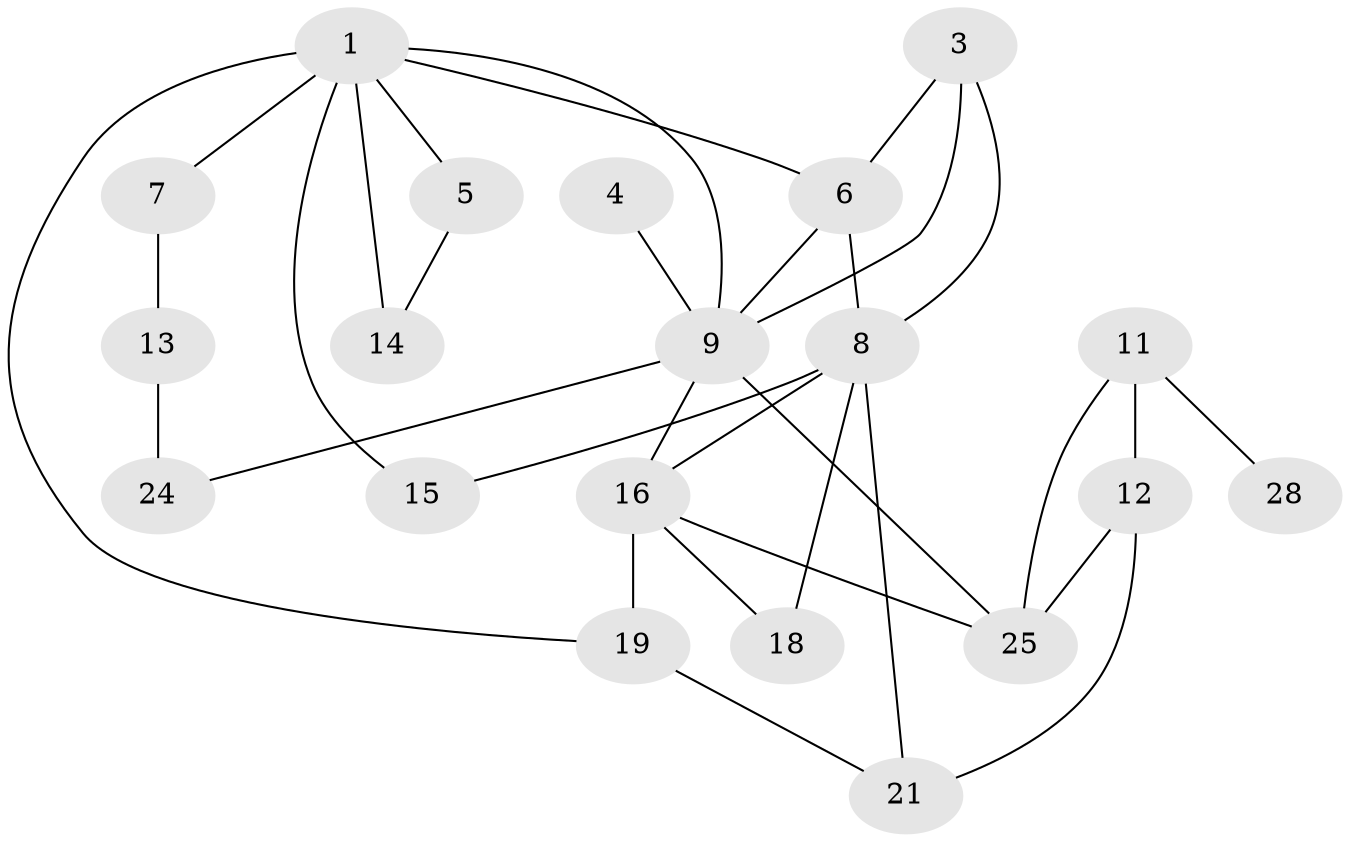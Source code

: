 // original degree distribution, {3: 0.2638888888888889, 0: 0.125, 2: 0.18055555555555555, 1: 0.2222222222222222, 5: 0.09722222222222222, 4: 0.09722222222222222, 6: 0.013888888888888888}
// Generated by graph-tools (version 1.1) at 2025/48/03/04/25 22:48:17]
// undirected, 20 vertices, 32 edges
graph export_dot {
  node [color=gray90,style=filled];
  1;
  3;
  4;
  5;
  6;
  7;
  8;
  9;
  11;
  12;
  13;
  14;
  15;
  16;
  18;
  19;
  21;
  24;
  25;
  28;
  1 -- 5 [weight=1.0];
  1 -- 6 [weight=1.0];
  1 -- 7 [weight=2.0];
  1 -- 9 [weight=1.0];
  1 -- 14 [weight=2.0];
  1 -- 15 [weight=1.0];
  1 -- 19 [weight=1.0];
  3 -- 6 [weight=1.0];
  3 -- 8 [weight=1.0];
  3 -- 9 [weight=1.0];
  4 -- 9 [weight=1.0];
  5 -- 14 [weight=1.0];
  6 -- 8 [weight=1.0];
  6 -- 9 [weight=2.0];
  7 -- 13 [weight=1.0];
  8 -- 15 [weight=1.0];
  8 -- 16 [weight=3.0];
  8 -- 18 [weight=1.0];
  8 -- 21 [weight=2.0];
  9 -- 16 [weight=1.0];
  9 -- 24 [weight=1.0];
  9 -- 25 [weight=2.0];
  11 -- 12 [weight=3.0];
  11 -- 25 [weight=1.0];
  11 -- 28 [weight=1.0];
  12 -- 21 [weight=1.0];
  12 -- 25 [weight=1.0];
  13 -- 24 [weight=3.0];
  16 -- 18 [weight=1.0];
  16 -- 19 [weight=1.0];
  16 -- 25 [weight=3.0];
  19 -- 21 [weight=1.0];
}
